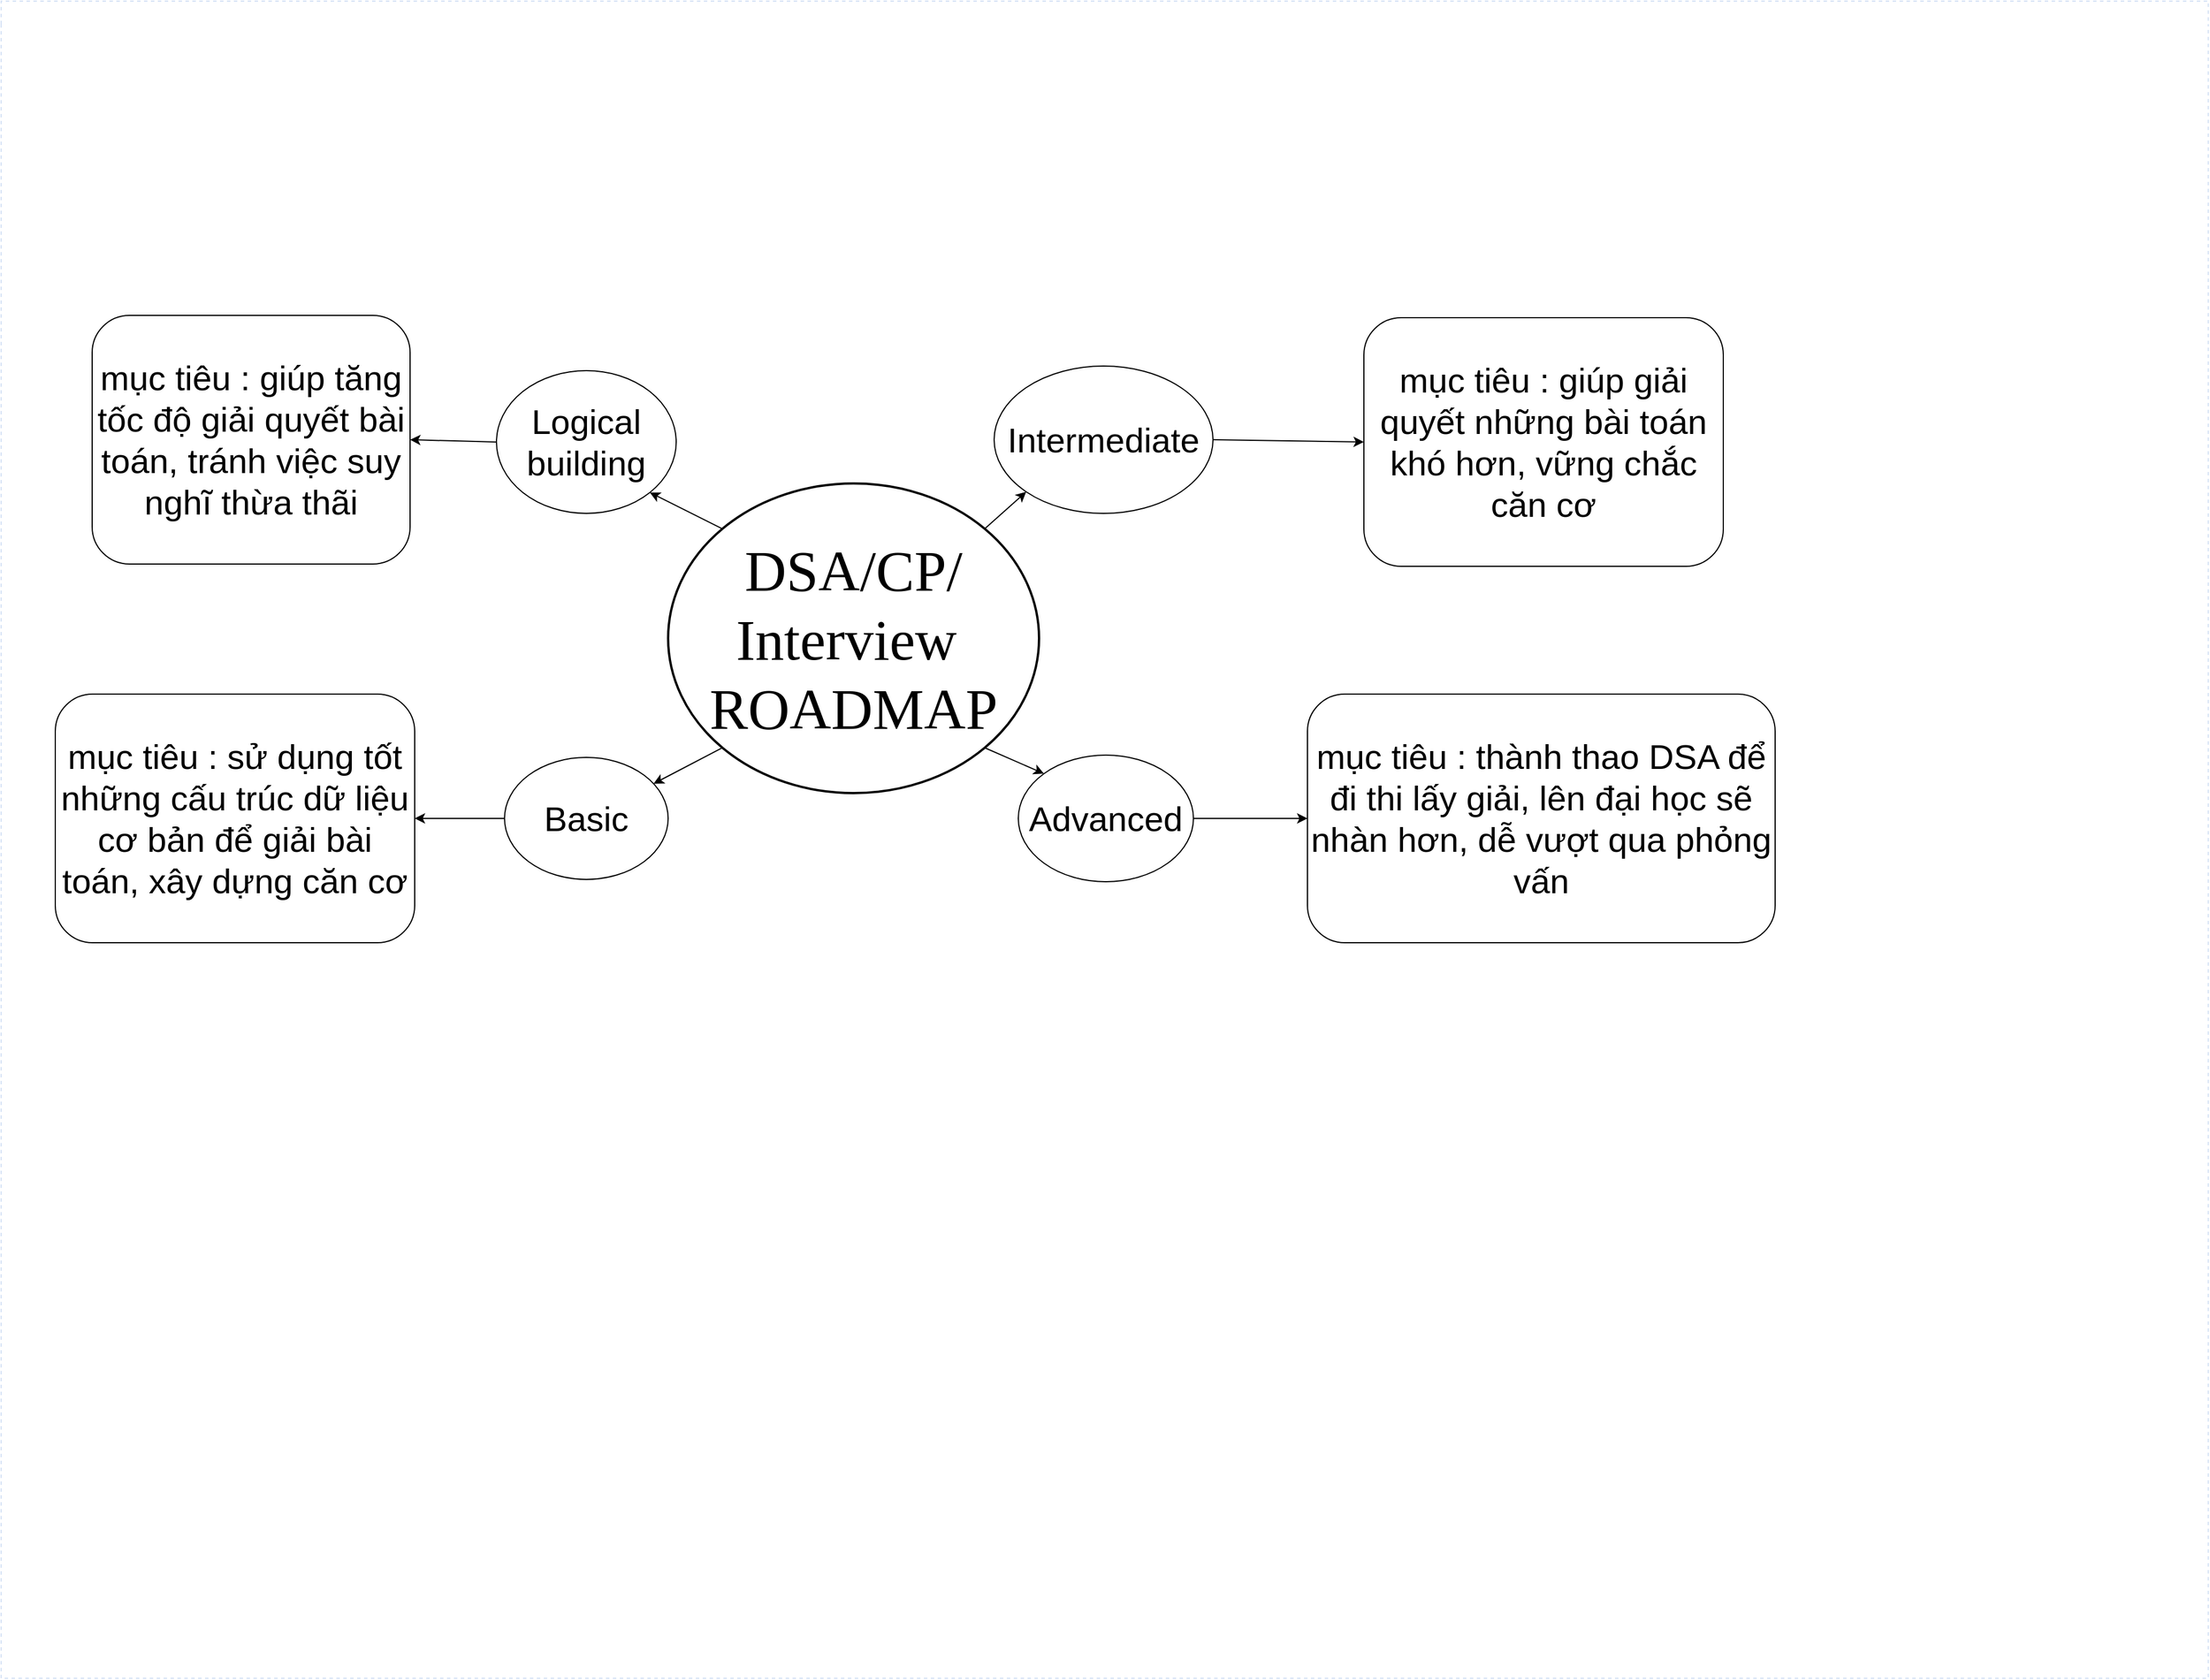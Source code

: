 <mxfile border="50" scale="3" compressed="false" locked="false" version="26.2.15">
  <diagram name="Blank" id="YmL12bMKpDGza6XwsDPr">
    <mxGraphModel dx="4452" dy="3886" grid="0" gridSize="10" guides="1" tooltips="1" connect="1" arrows="1" fold="1" page="0" pageScale="1" pageWidth="827" pageHeight="1169" background="none" math="1" shadow="0">
      <root>
        <mxCell id="X5NqExCQtvZxIxQ7pmgY-0" />
        <mxCell id="1" parent="X5NqExCQtvZxIxQ7pmgY-0" />
        <mxCell id="Gr0Zq-AI6Quabplr0KPa-179" value="" style="swimlane;html=1;startSize=20;horizontal=1;containerType=tree;labelBackgroundColor=none;strokeColor=#D4E1F5;strokeWidth=1;fillColor=none;fontFamily=Comic Sans MS;fontSize=30;swimlaneLine=0;dashed=1;collapsible=0;align=center;verticalAlign=middle;labelPosition=center;verticalLabelPosition=middle;" parent="1" vertex="1">
          <mxGeometry x="-1317" y="-2253" width="1916" height="1457" as="geometry" />
        </mxCell>
        <mxCell id="Gr0Zq-AI6Quabplr0KPa-180" value="&lt;font style=&quot;font-size: 50px;&quot; face=&quot;Comic Sans MS&quot;&gt;DSA/CP/&lt;/font&gt;&lt;div&gt;&lt;font style=&quot;font-size: 50px;&quot; face=&quot;Comic Sans MS&quot;&gt;Interview&amp;nbsp;&lt;/font&gt;&lt;div&gt;&lt;font style=&quot;font-size: 50px;&quot; face=&quot;Comic Sans MS&quot;&gt;ROADMAP&lt;/font&gt;&lt;/div&gt;&lt;/div&gt;" style="ellipse;whiteSpace=wrap;html=1;align=center;container=1;recursiveResize=0;treeFolding=1;strokeWidth=2;" parent="Gr0Zq-AI6Quabplr0KPa-179" vertex="1">
          <mxGeometry x="579" y="419" width="322" height="269" as="geometry" />
        </mxCell>
        <mxCell id="TXrgGPg-8Ur-_KX0gu_D-4" value="" style="endArrow=classic;html=1;rounded=0;exitX=1;exitY=0;exitDx=0;exitDy=0;entryX=0;entryY=1;entryDx=0;entryDy=0;" edge="1" parent="Gr0Zq-AI6Quabplr0KPa-179" source="Gr0Zq-AI6Quabplr0KPa-180" target="TXrgGPg-8Ur-_KX0gu_D-10">
          <mxGeometry width="50" height="50" relative="1" as="geometry">
            <mxPoint x="823" y="553" as="sourcePoint" />
            <mxPoint x="819" y="510" as="targetPoint" />
          </mxGeometry>
        </mxCell>
        <mxCell id="TXrgGPg-8Ur-_KX0gu_D-5" value="" style="endArrow=classic;html=1;rounded=0;exitX=0;exitY=1;exitDx=0;exitDy=0;" edge="1" parent="Gr0Zq-AI6Quabplr0KPa-179" source="Gr0Zq-AI6Quabplr0KPa-180" target="TXrgGPg-8Ur-_KX0gu_D-9">
          <mxGeometry width="50" height="50" relative="1" as="geometry">
            <mxPoint x="582" y="623" as="sourcePoint" />
            <mxPoint x="651" y="608" as="targetPoint" />
          </mxGeometry>
        </mxCell>
        <mxCell id="TXrgGPg-8Ur-_KX0gu_D-8" value="Logical building" style="ellipse;whiteSpace=wrap;html=1;fontSize=30;" vertex="1" parent="Gr0Zq-AI6Quabplr0KPa-179">
          <mxGeometry x="430" y="321" width="156" height="124" as="geometry" />
        </mxCell>
        <mxCell id="TXrgGPg-8Ur-_KX0gu_D-9" value="Basic" style="ellipse;whiteSpace=wrap;html=1;fontSize=30;" vertex="1" parent="Gr0Zq-AI6Quabplr0KPa-179">
          <mxGeometry x="437" y="657" width="142" height="106" as="geometry" />
        </mxCell>
        <mxCell id="TXrgGPg-8Ur-_KX0gu_D-10" value="Intermediate" style="ellipse;whiteSpace=wrap;html=1;fontSize=30;" vertex="1" parent="Gr0Zq-AI6Quabplr0KPa-179">
          <mxGeometry x="862" y="317" width="190" height="128" as="geometry" />
        </mxCell>
        <mxCell id="TXrgGPg-8Ur-_KX0gu_D-3" value="" style="endArrow=classic;html=1;rounded=0;entryX=1;entryY=1;entryDx=0;entryDy=0;exitX=0;exitY=0;exitDx=0;exitDy=0;" edge="1" parent="Gr0Zq-AI6Quabplr0KPa-179" source="Gr0Zq-AI6Quabplr0KPa-180" target="TXrgGPg-8Ur-_KX0gu_D-8">
          <mxGeometry width="50" height="50" relative="1" as="geometry">
            <mxPoint x="702" y="535" as="sourcePoint" />
            <mxPoint x="641" y="504" as="targetPoint" />
          </mxGeometry>
        </mxCell>
        <mxCell id="TXrgGPg-8Ur-_KX0gu_D-11" value="Advanced" style="ellipse;whiteSpace=wrap;html=1;fontSize=30;" vertex="1" parent="Gr0Zq-AI6Quabplr0KPa-179">
          <mxGeometry x="883" y="655" width="152" height="110" as="geometry" />
        </mxCell>
        <mxCell id="TXrgGPg-8Ur-_KX0gu_D-6" value="" style="endArrow=classic;html=1;rounded=0;exitX=1;exitY=1;exitDx=0;exitDy=0;entryX=0;entryY=0;entryDx=0;entryDy=0;" edge="1" parent="Gr0Zq-AI6Quabplr0KPa-179" source="Gr0Zq-AI6Quabplr0KPa-180" target="TXrgGPg-8Ur-_KX0gu_D-11">
          <mxGeometry width="50" height="50" relative="1" as="geometry">
            <mxPoint x="722" y="555" as="sourcePoint" />
            <mxPoint x="825" y="609" as="targetPoint" />
          </mxGeometry>
        </mxCell>
        <mxCell id="TXrgGPg-8Ur-_KX0gu_D-25" value="mục tiêu : giúp tăng tốc độ giải quyết bài toán, tránh việc suy nghĩ thừa thãi" style="rounded=1;whiteSpace=wrap;html=1;fontSize=30;" vertex="1" parent="Gr0Zq-AI6Quabplr0KPa-179">
          <mxGeometry x="79" y="273" width="276" height="216" as="geometry" />
        </mxCell>
        <mxCell id="TXrgGPg-8Ur-_KX0gu_D-26" value="" style="endArrow=classic;html=1;rounded=0;entryX=1;entryY=0.5;entryDx=0;entryDy=0;exitX=0;exitY=0.5;exitDx=0;exitDy=0;" edge="1" parent="Gr0Zq-AI6Quabplr0KPa-179" source="TXrgGPg-8Ur-_KX0gu_D-8" target="TXrgGPg-8Ur-_KX0gu_D-25">
          <mxGeometry width="50" height="50" relative="1" as="geometry">
            <mxPoint x="630" y="589" as="sourcePoint" />
            <mxPoint x="680" y="539" as="targetPoint" />
          </mxGeometry>
        </mxCell>
        <mxCell id="TXrgGPg-8Ur-_KX0gu_D-40" value="mục tiêu : sử dụng tốt những cấu trúc dữ liệu cơ bản để giải bài toán, xây dựng căn cơ" style="rounded=1;whiteSpace=wrap;html=1;fontSize=30;" vertex="1" parent="Gr0Zq-AI6Quabplr0KPa-179">
          <mxGeometry x="47" y="602" width="312" height="216" as="geometry" />
        </mxCell>
        <mxCell id="TXrgGPg-8Ur-_KX0gu_D-41" value="" style="endArrow=classic;html=1;rounded=0;entryX=1;entryY=0.5;entryDx=0;entryDy=0;exitX=0;exitY=0.5;exitDx=0;exitDy=0;" edge="1" parent="Gr0Zq-AI6Quabplr0KPa-179" source="TXrgGPg-8Ur-_KX0gu_D-9" target="TXrgGPg-8Ur-_KX0gu_D-40">
          <mxGeometry width="50" height="50" relative="1" as="geometry">
            <mxPoint x="440" y="393" as="sourcePoint" />
            <mxPoint x="365" y="391" as="targetPoint" />
          </mxGeometry>
        </mxCell>
        <mxCell id="TXrgGPg-8Ur-_KX0gu_D-42" value="mục tiêu : giúp giải quyết những bài toán khó hơn, vững chắc căn cơ" style="rounded=1;whiteSpace=wrap;html=1;fontSize=30;" vertex="1" parent="Gr0Zq-AI6Quabplr0KPa-179">
          <mxGeometry x="1183" y="275" width="312" height="216" as="geometry" />
        </mxCell>
        <mxCell id="TXrgGPg-8Ur-_KX0gu_D-43" value="mục tiêu : thành thao DSA để đi thi lấy giải, lên đại học sẽ nhàn hơn, dễ vượt qua phỏng vấn" style="rounded=1;whiteSpace=wrap;html=1;fontSize=30;" vertex="1" parent="Gr0Zq-AI6Quabplr0KPa-179">
          <mxGeometry x="1134" y="602" width="406" height="216" as="geometry" />
        </mxCell>
        <mxCell id="TXrgGPg-8Ur-_KX0gu_D-44" value="" style="endArrow=classic;html=1;rounded=0;entryX=0;entryY=0.5;entryDx=0;entryDy=0;exitX=1;exitY=0.5;exitDx=0;exitDy=0;" edge="1" parent="Gr0Zq-AI6Quabplr0KPa-179" source="TXrgGPg-8Ur-_KX0gu_D-11" target="TXrgGPg-8Ur-_KX0gu_D-43">
          <mxGeometry width="50" height="50" relative="1" as="geometry">
            <mxPoint x="447" y="720" as="sourcePoint" />
            <mxPoint x="369" y="720" as="targetPoint" />
          </mxGeometry>
        </mxCell>
        <mxCell id="TXrgGPg-8Ur-_KX0gu_D-45" value="" style="endArrow=classic;html=1;rounded=0;entryX=0;entryY=0.5;entryDx=0;entryDy=0;exitX=1;exitY=0.5;exitDx=0;exitDy=0;" edge="1" parent="Gr0Zq-AI6Quabplr0KPa-179" source="TXrgGPg-8Ur-_KX0gu_D-10" target="TXrgGPg-8Ur-_KX0gu_D-42">
          <mxGeometry width="50" height="50" relative="1" as="geometry">
            <mxPoint x="457" y="730" as="sourcePoint" />
            <mxPoint x="379" y="730" as="targetPoint" />
          </mxGeometry>
        </mxCell>
      </root>
    </mxGraphModel>
  </diagram>
</mxfile>
